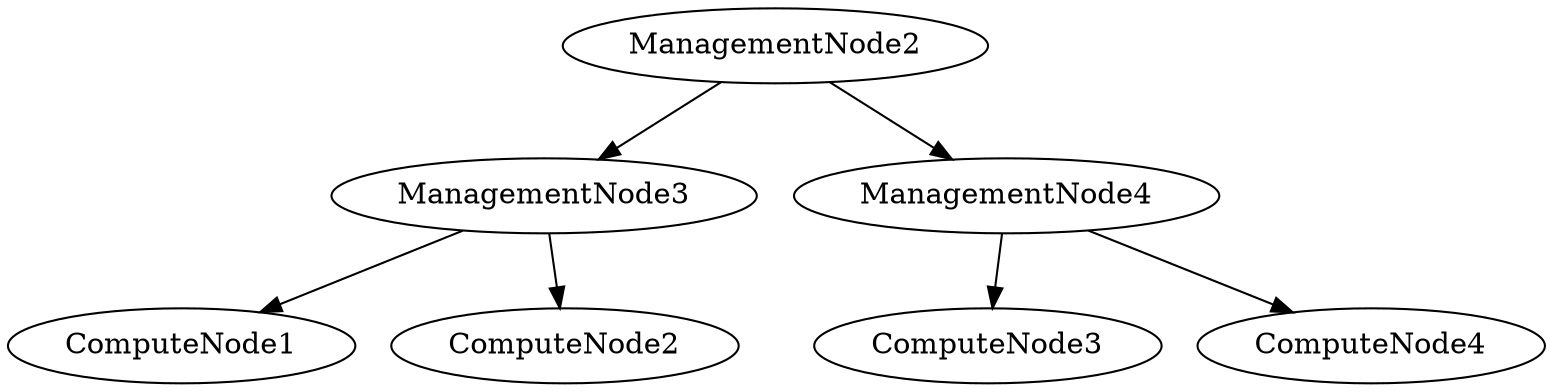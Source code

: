 // CompositeTree
digraph {
	2697688931088 [label=ManagementNode2]
	2697688931088 -> 2697688434448
	2697688434448 [label=ManagementNode3]
	2697688434448 -> 2697690933776
	2697690933776 [label=ComputeNode1]
	2697688434448 -> 2697690933904
	2697690933904 [label=ComputeNode2]
	2697688931088 -> 2697688265936
	2697688265936 [label=ManagementNode4]
	2697688265936 -> 2697690934032
	2697690934032 [label=ComputeNode3]
	2697688265936 -> 2697686589520
	2697686589520 [label=ComputeNode4]
}
